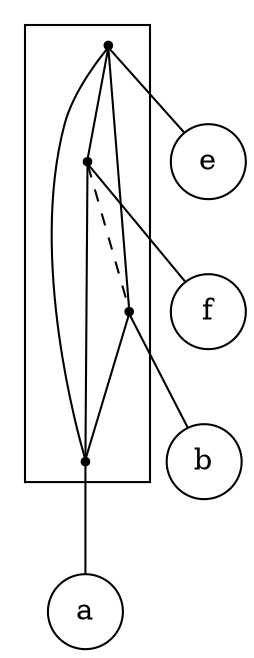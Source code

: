 strict digraph "plain_2-structure" {
compound=true;
fontname=Verdana;
fontsize=12;
newrank=true;
node [shape=circle];
e;
f;
b;
a;
subgraph cluster_feab {
node [shape=point];
s_e -> s_f  [arrowhead=none, color=black, style=solid];
s_e -> s_b  [arrowhead=none, color=black, style=solid];
s_e -> s_a  [arrowhead=none, color=black, style=solid];
s_f -> s_b  [arrowhead=none, color=black, style=dashed];
s_f -> s_a  [arrowhead=none, color=black, style=solid];
s_b -> s_a  [arrowhead=none, color=black, style=solid];
}

s_e -> e  [arrowhead=none];
s_f -> f  [arrowhead=none];
s_b -> b  [arrowhead=none];
s_a -> a  [arrowhead=none];
}
